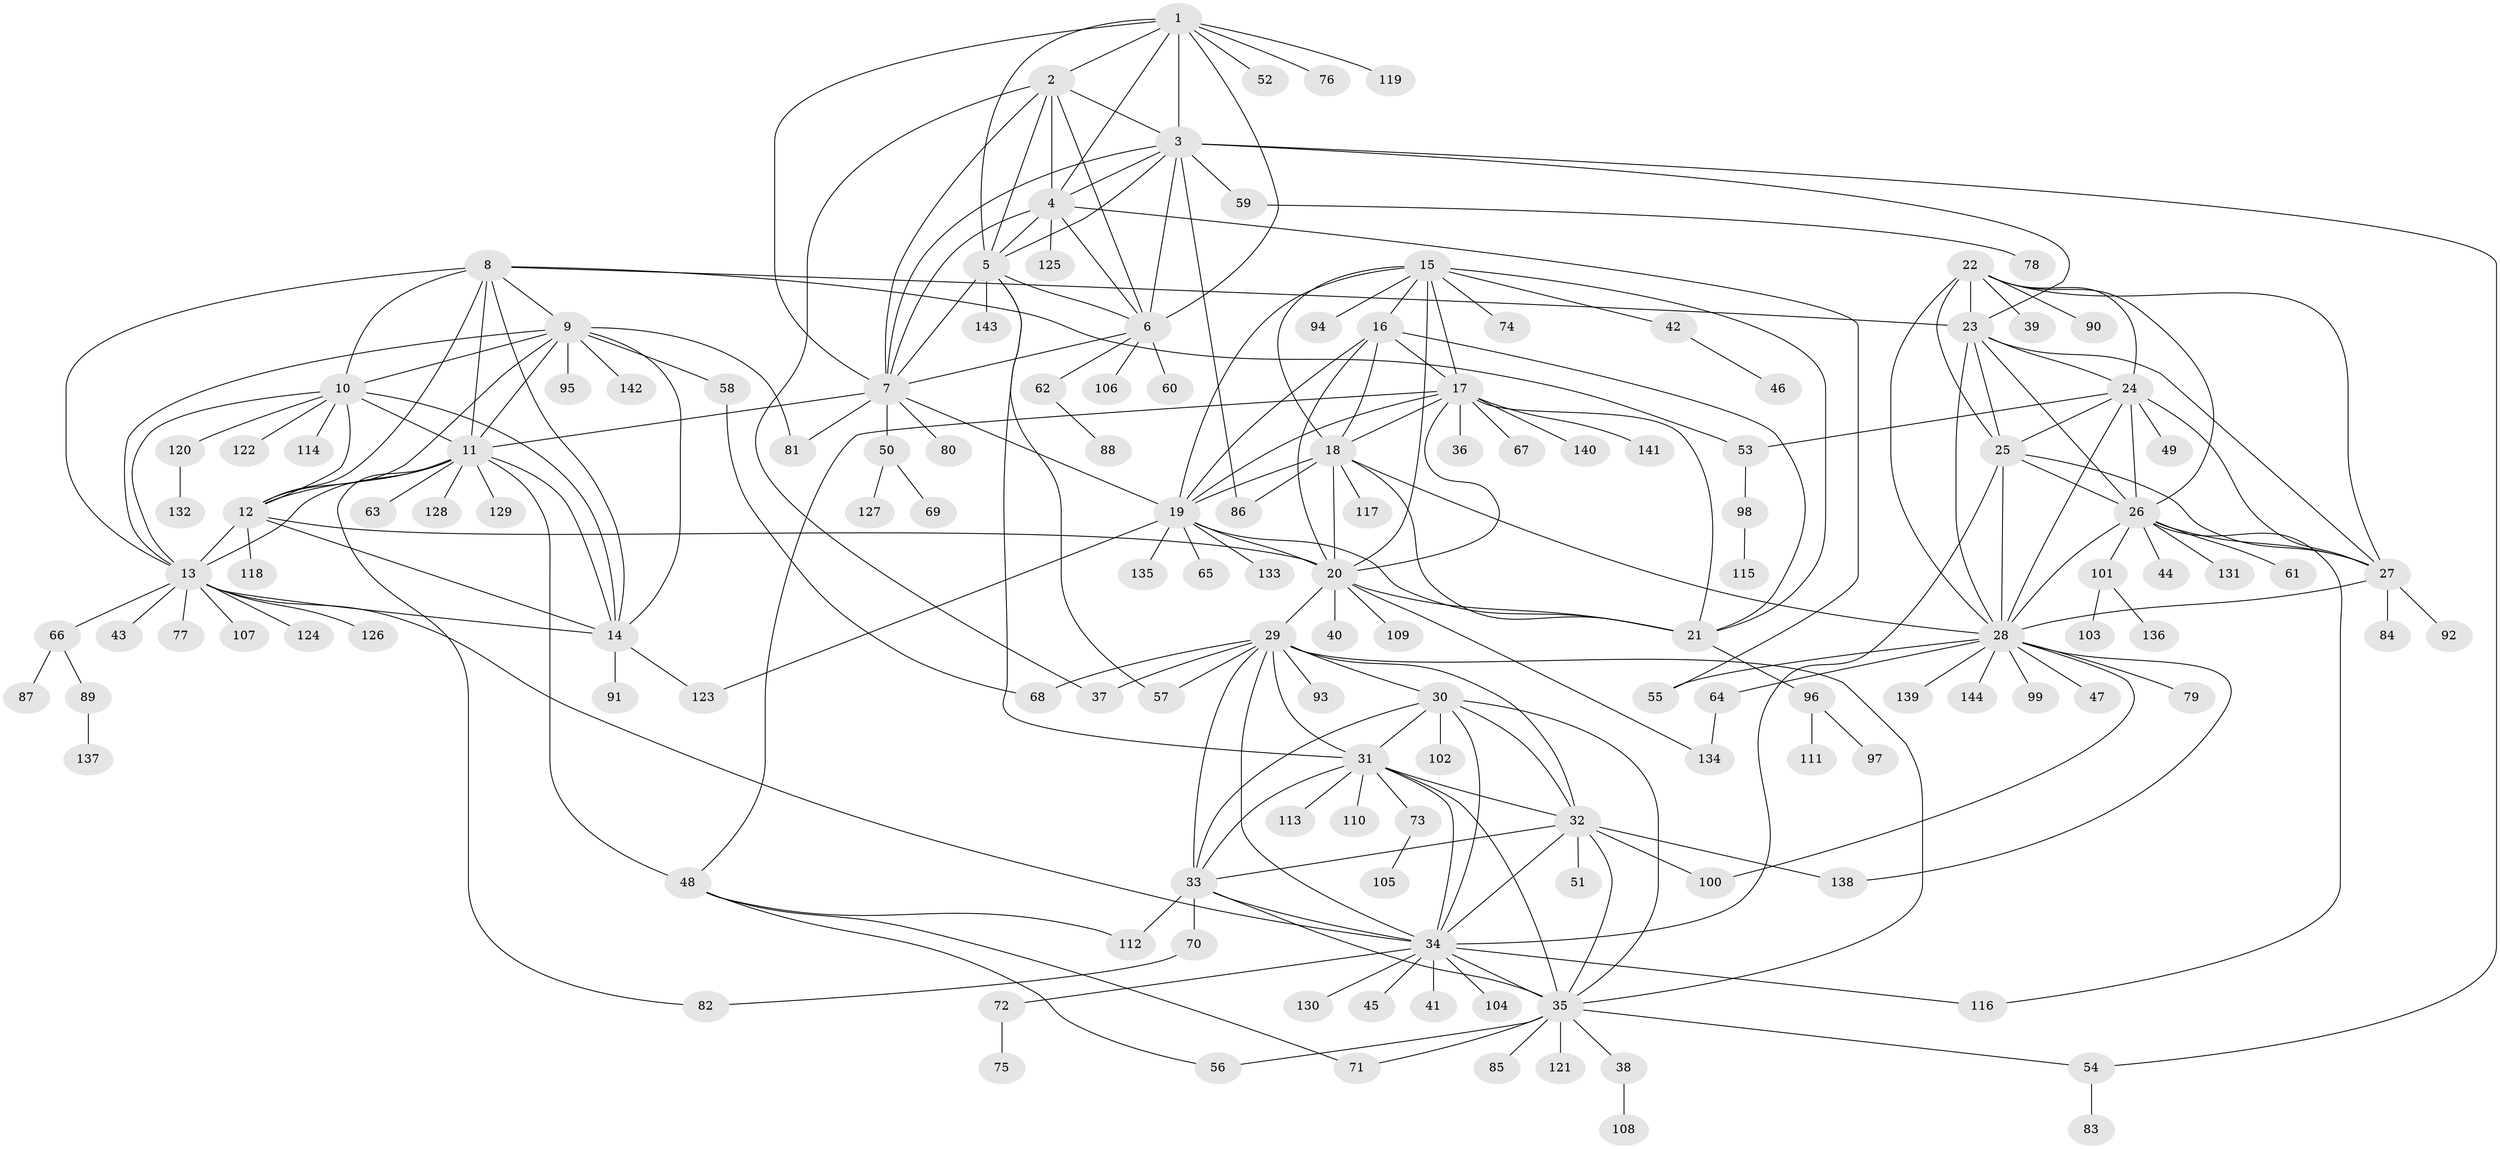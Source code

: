// coarse degree distribution, {5: 0.06976744186046512, 6: 0.06976744186046512, 11: 0.046511627906976744, 10: 0.023255813953488372, 8: 0.023255813953488372, 9: 0.023255813953488372, 7: 0.023255813953488372, 12: 0.023255813953488372, 4: 0.023255813953488372, 1: 0.5813953488372093, 2: 0.09302325581395349}
// Generated by graph-tools (version 1.1) at 2025/19/03/04/25 18:19:31]
// undirected, 144 vertices, 242 edges
graph export_dot {
graph [start="1"]
  node [color=gray90,style=filled];
  1;
  2;
  3;
  4;
  5;
  6;
  7;
  8;
  9;
  10;
  11;
  12;
  13;
  14;
  15;
  16;
  17;
  18;
  19;
  20;
  21;
  22;
  23;
  24;
  25;
  26;
  27;
  28;
  29;
  30;
  31;
  32;
  33;
  34;
  35;
  36;
  37;
  38;
  39;
  40;
  41;
  42;
  43;
  44;
  45;
  46;
  47;
  48;
  49;
  50;
  51;
  52;
  53;
  54;
  55;
  56;
  57;
  58;
  59;
  60;
  61;
  62;
  63;
  64;
  65;
  66;
  67;
  68;
  69;
  70;
  71;
  72;
  73;
  74;
  75;
  76;
  77;
  78;
  79;
  80;
  81;
  82;
  83;
  84;
  85;
  86;
  87;
  88;
  89;
  90;
  91;
  92;
  93;
  94;
  95;
  96;
  97;
  98;
  99;
  100;
  101;
  102;
  103;
  104;
  105;
  106;
  107;
  108;
  109;
  110;
  111;
  112;
  113;
  114;
  115;
  116;
  117;
  118;
  119;
  120;
  121;
  122;
  123;
  124;
  125;
  126;
  127;
  128;
  129;
  130;
  131;
  132;
  133;
  134;
  135;
  136;
  137;
  138;
  139;
  140;
  141;
  142;
  143;
  144;
  1 -- 2;
  1 -- 3;
  1 -- 4;
  1 -- 5;
  1 -- 6;
  1 -- 7;
  1 -- 52;
  1 -- 76;
  1 -- 119;
  2 -- 3;
  2 -- 4;
  2 -- 5;
  2 -- 6;
  2 -- 7;
  2 -- 37;
  3 -- 4;
  3 -- 5;
  3 -- 6;
  3 -- 7;
  3 -- 23;
  3 -- 54;
  3 -- 59;
  3 -- 86;
  4 -- 5;
  4 -- 6;
  4 -- 7;
  4 -- 55;
  4 -- 125;
  5 -- 6;
  5 -- 7;
  5 -- 31;
  5 -- 57;
  5 -- 143;
  6 -- 7;
  6 -- 60;
  6 -- 62;
  6 -- 106;
  7 -- 11;
  7 -- 19;
  7 -- 50;
  7 -- 80;
  7 -- 81;
  8 -- 9;
  8 -- 10;
  8 -- 11;
  8 -- 12;
  8 -- 13;
  8 -- 14;
  8 -- 23;
  8 -- 53;
  9 -- 10;
  9 -- 11;
  9 -- 12;
  9 -- 13;
  9 -- 14;
  9 -- 58;
  9 -- 81;
  9 -- 95;
  9 -- 142;
  10 -- 11;
  10 -- 12;
  10 -- 13;
  10 -- 14;
  10 -- 114;
  10 -- 120;
  10 -- 122;
  11 -- 12;
  11 -- 13;
  11 -- 14;
  11 -- 48;
  11 -- 63;
  11 -- 82;
  11 -- 128;
  11 -- 129;
  12 -- 13;
  12 -- 14;
  12 -- 20;
  12 -- 118;
  13 -- 14;
  13 -- 34;
  13 -- 43;
  13 -- 66;
  13 -- 77;
  13 -- 107;
  13 -- 124;
  13 -- 126;
  14 -- 91;
  14 -- 123;
  15 -- 16;
  15 -- 17;
  15 -- 18;
  15 -- 19;
  15 -- 20;
  15 -- 21;
  15 -- 42;
  15 -- 74;
  15 -- 94;
  16 -- 17;
  16 -- 18;
  16 -- 19;
  16 -- 20;
  16 -- 21;
  17 -- 18;
  17 -- 19;
  17 -- 20;
  17 -- 21;
  17 -- 36;
  17 -- 48;
  17 -- 67;
  17 -- 140;
  17 -- 141;
  18 -- 19;
  18 -- 20;
  18 -- 21;
  18 -- 28;
  18 -- 86;
  18 -- 117;
  19 -- 20;
  19 -- 21;
  19 -- 65;
  19 -- 123;
  19 -- 133;
  19 -- 135;
  20 -- 21;
  20 -- 29;
  20 -- 40;
  20 -- 109;
  20 -- 134;
  21 -- 96;
  22 -- 23;
  22 -- 24;
  22 -- 25;
  22 -- 26;
  22 -- 27;
  22 -- 28;
  22 -- 39;
  22 -- 90;
  23 -- 24;
  23 -- 25;
  23 -- 26;
  23 -- 27;
  23 -- 28;
  24 -- 25;
  24 -- 26;
  24 -- 27;
  24 -- 28;
  24 -- 49;
  24 -- 53;
  25 -- 26;
  25 -- 27;
  25 -- 28;
  25 -- 34;
  26 -- 27;
  26 -- 28;
  26 -- 44;
  26 -- 61;
  26 -- 101;
  26 -- 116;
  26 -- 131;
  27 -- 28;
  27 -- 84;
  27 -- 92;
  28 -- 47;
  28 -- 55;
  28 -- 64;
  28 -- 79;
  28 -- 99;
  28 -- 100;
  28 -- 138;
  28 -- 139;
  28 -- 144;
  29 -- 30;
  29 -- 31;
  29 -- 32;
  29 -- 33;
  29 -- 34;
  29 -- 35;
  29 -- 37;
  29 -- 57;
  29 -- 68;
  29 -- 93;
  30 -- 31;
  30 -- 32;
  30 -- 33;
  30 -- 34;
  30 -- 35;
  30 -- 102;
  31 -- 32;
  31 -- 33;
  31 -- 34;
  31 -- 35;
  31 -- 73;
  31 -- 110;
  31 -- 113;
  32 -- 33;
  32 -- 34;
  32 -- 35;
  32 -- 51;
  32 -- 100;
  32 -- 138;
  33 -- 34;
  33 -- 35;
  33 -- 70;
  33 -- 112;
  34 -- 35;
  34 -- 41;
  34 -- 45;
  34 -- 72;
  34 -- 104;
  34 -- 116;
  34 -- 130;
  35 -- 38;
  35 -- 54;
  35 -- 56;
  35 -- 71;
  35 -- 85;
  35 -- 121;
  38 -- 108;
  42 -- 46;
  48 -- 56;
  48 -- 71;
  48 -- 112;
  50 -- 69;
  50 -- 127;
  53 -- 98;
  54 -- 83;
  58 -- 68;
  59 -- 78;
  62 -- 88;
  64 -- 134;
  66 -- 87;
  66 -- 89;
  70 -- 82;
  72 -- 75;
  73 -- 105;
  89 -- 137;
  96 -- 97;
  96 -- 111;
  98 -- 115;
  101 -- 103;
  101 -- 136;
  120 -- 132;
}
